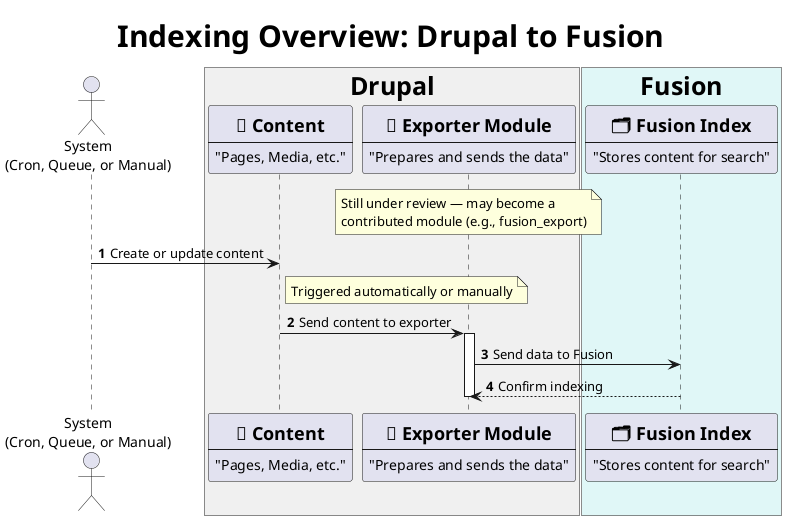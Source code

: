 @startuml

/'
@id: ING-000
@file: ING-000--index-overview.puml
@title: Indexing Overview: Drupal to Fusion
@type: sequence
@description: Describes how Drupal content is sent to Lucidworks Fusion for indexing and made available in search results.

📘 Scenario:
1. Drupal content (e.g., pages or media) is created or updated.
2. A system event (cron, queue, or manual) triggers the export.
3. The exporter module sends the content to Fusion via POST.
4. Fusion indexes the content and confirms the operation.

✅ Requirements:
• Triggered by system actions like cron, queue, or manual updates.
• Uses a Drupal exporter module to format and send content.
• Fusion must confirm successful indexing.
• Exporter module may become a contrib module (e.g., fusion_export).
'/

<style>
  title {
    FontSize 30
  }
  box {
    FontSize 25
    .drupalPlatform {
      BackgroundColor #F0F0F0
    }
    .fusionPlatform {
      BackgroundColor #E0F7F7
    }
  }
</style>

title Indexing Overview: Drupal to Fusion

autonumber

actor "System\n(Cron, Queue, or Manual)" as System

box "Drupal" <<drupalPlatform>>
  participant DrupalContent [
    =📄 Content
    ----
    "Pages, Media, etc."
  ]
  participant Exporter [
    =🔄 Exporter Module
    ----
    "Prepares and sends the data"
  ]
end box

box "Fusion" <<fusionPlatform>>
  participant Indexing [
    =🗂️ Fusion Index
    ----
    "Stores content for search"
  ]
end box

note over Exporter
  Still under review — may become a 
  contributed module (e.g., fusion_export)
end note

System -> DrupalContent: Create or update content
note right of DrupalContent
  Triggered automatically or manually
end note

DrupalContent -> Exporter: Send content to exporter
activate Exporter
Exporter -> Indexing: Send data to Fusion
Indexing --> Exporter: Confirm indexing
deactivate Exporter

@enduml
